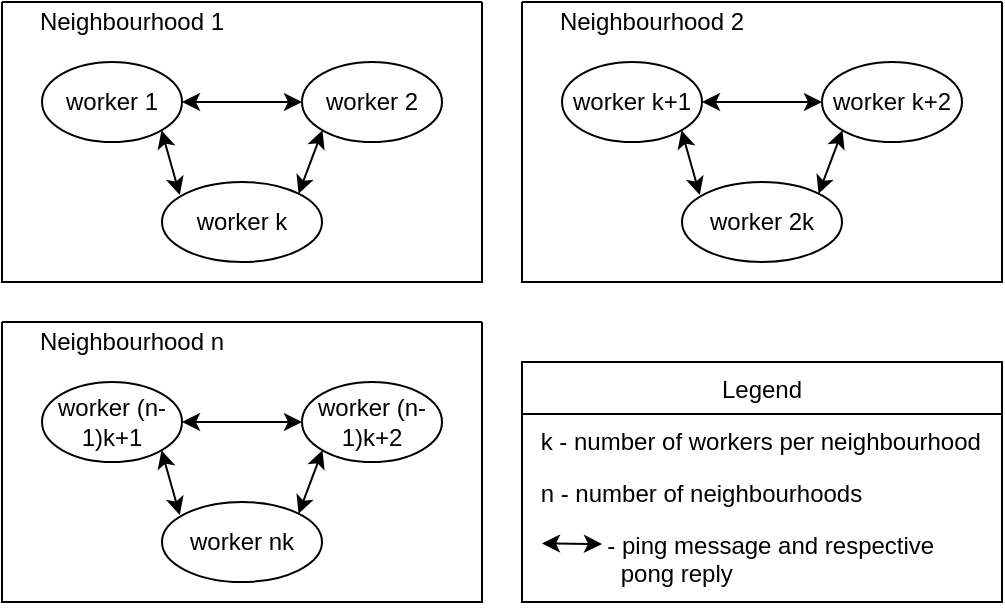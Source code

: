 <mxfile version="14.7.6" type="device"><diagram id="tzFLztSirOjDey13TB5y" name="Page-1"><mxGraphModel dx="593" dy="330" grid="1" gridSize="10" guides="1" tooltips="1" connect="1" arrows="1" fold="1" page="1" pageScale="1" pageWidth="850" pageHeight="1100" math="0" shadow="0"><root><mxCell id="0"/><mxCell id="1" parent="0"/><mxCell id="M6CLJezES87AmVAYkrMJ-2" value="" style="swimlane;startSize=0;" vertex="1" parent="1"><mxGeometry x="80" y="80" width="240" height="140" as="geometry"><mxRectangle x="320" y="200" width="50" height="40" as="alternateBounds"/></mxGeometry></mxCell><mxCell id="M6CLJezES87AmVAYkrMJ-4" value="Neighbourhood 1" style="text;html=1;strokeColor=none;fillColor=none;align=center;verticalAlign=middle;whiteSpace=wrap;rounded=0;" vertex="1" parent="M6CLJezES87AmVAYkrMJ-2"><mxGeometry width="130" height="20" as="geometry"/></mxCell><mxCell id="M6CLJezES87AmVAYkrMJ-8" value="worker 2" style="ellipse;whiteSpace=wrap;html=1;align=center;" vertex="1" parent="M6CLJezES87AmVAYkrMJ-2"><mxGeometry x="150" y="30" width="70" height="40" as="geometry"/></mxCell><mxCell id="M6CLJezES87AmVAYkrMJ-7" value="worker 1" style="ellipse;whiteSpace=wrap;html=1;align=center;" vertex="1" parent="M6CLJezES87AmVAYkrMJ-2"><mxGeometry x="20" y="30" width="70" height="40" as="geometry"/></mxCell><mxCell id="M6CLJezES87AmVAYkrMJ-6" value="worker k" style="ellipse;whiteSpace=wrap;html=1;align=center;" vertex="1" parent="M6CLJezES87AmVAYkrMJ-2"><mxGeometry x="80" y="90" width="80" height="40" as="geometry"/></mxCell><mxCell id="M6CLJezES87AmVAYkrMJ-37" value="" style="endArrow=classic;startArrow=classic;html=1;exitX=0;exitY=0.5;exitDx=0;exitDy=0;entryX=1;entryY=0.5;entryDx=0;entryDy=0;" edge="1" parent="M6CLJezES87AmVAYkrMJ-2" source="M6CLJezES87AmVAYkrMJ-8" target="M6CLJezES87AmVAYkrMJ-7"><mxGeometry width="50" height="50" relative="1" as="geometry"><mxPoint x="150" y="160" as="sourcePoint"/><mxPoint x="200" y="110" as="targetPoint"/></mxGeometry></mxCell><mxCell id="M6CLJezES87AmVAYkrMJ-38" value="" style="endArrow=classic;startArrow=classic;html=1;exitX=0;exitY=1;exitDx=0;exitDy=0;entryX=1;entryY=0;entryDx=0;entryDy=0;" edge="1" parent="M6CLJezES87AmVAYkrMJ-2" source="M6CLJezES87AmVAYkrMJ-8" target="M6CLJezES87AmVAYkrMJ-6"><mxGeometry width="50" height="50" relative="1" as="geometry"><mxPoint x="160" y="70" as="sourcePoint"/><mxPoint x="110" y="70" as="targetPoint"/></mxGeometry></mxCell><mxCell id="M6CLJezES87AmVAYkrMJ-39" value="" style="endArrow=classic;startArrow=classic;html=1;exitX=1;exitY=1;exitDx=0;exitDy=0;entryX=0.111;entryY=0.163;entryDx=0;entryDy=0;entryPerimeter=0;" edge="1" parent="M6CLJezES87AmVAYkrMJ-2" source="M6CLJezES87AmVAYkrMJ-7" target="M6CLJezES87AmVAYkrMJ-6"><mxGeometry width="50" height="50" relative="1" as="geometry"><mxPoint x="200" y="100" as="sourcePoint"/><mxPoint x="168.284" y="148.787" as="targetPoint"/></mxGeometry></mxCell><mxCell id="M6CLJezES87AmVAYkrMJ-40" value="" style="swimlane;startSize=0;" vertex="1" parent="1"><mxGeometry x="340" y="80" width="240" height="140" as="geometry"><mxRectangle x="320" y="200" width="50" height="40" as="alternateBounds"/></mxGeometry></mxCell><mxCell id="M6CLJezES87AmVAYkrMJ-41" value="Neighbourhood 2" style="text;html=1;strokeColor=none;fillColor=none;align=center;verticalAlign=middle;whiteSpace=wrap;rounded=0;" vertex="1" parent="M6CLJezES87AmVAYkrMJ-40"><mxGeometry width="130" height="20" as="geometry"/></mxCell><mxCell id="M6CLJezES87AmVAYkrMJ-42" value="worker k+2" style="ellipse;whiteSpace=wrap;html=1;align=center;" vertex="1" parent="M6CLJezES87AmVAYkrMJ-40"><mxGeometry x="150" y="30" width="70" height="40" as="geometry"/></mxCell><mxCell id="M6CLJezES87AmVAYkrMJ-43" value="worker k+1" style="ellipse;whiteSpace=wrap;html=1;align=center;" vertex="1" parent="M6CLJezES87AmVAYkrMJ-40"><mxGeometry x="20" y="30" width="70" height="40" as="geometry"/></mxCell><mxCell id="M6CLJezES87AmVAYkrMJ-44" value="worker 2k" style="ellipse;whiteSpace=wrap;html=1;align=center;" vertex="1" parent="M6CLJezES87AmVAYkrMJ-40"><mxGeometry x="80" y="90" width="80" height="40" as="geometry"/></mxCell><mxCell id="M6CLJezES87AmVAYkrMJ-45" value="" style="endArrow=classic;startArrow=classic;html=1;exitX=0;exitY=0.5;exitDx=0;exitDy=0;entryX=1;entryY=0.5;entryDx=0;entryDy=0;" edge="1" parent="M6CLJezES87AmVAYkrMJ-40" source="M6CLJezES87AmVAYkrMJ-42" target="M6CLJezES87AmVAYkrMJ-43"><mxGeometry width="50" height="50" relative="1" as="geometry"><mxPoint x="150" y="160" as="sourcePoint"/><mxPoint x="200" y="110" as="targetPoint"/></mxGeometry></mxCell><mxCell id="M6CLJezES87AmVAYkrMJ-46" value="" style="endArrow=classic;startArrow=classic;html=1;exitX=0;exitY=1;exitDx=0;exitDy=0;entryX=1;entryY=0;entryDx=0;entryDy=0;" edge="1" parent="M6CLJezES87AmVAYkrMJ-40" source="M6CLJezES87AmVAYkrMJ-42" target="M6CLJezES87AmVAYkrMJ-44"><mxGeometry width="50" height="50" relative="1" as="geometry"><mxPoint x="160" y="70" as="sourcePoint"/><mxPoint x="110" y="70" as="targetPoint"/></mxGeometry></mxCell><mxCell id="M6CLJezES87AmVAYkrMJ-47" value="" style="endArrow=classic;startArrow=classic;html=1;exitX=1;exitY=1;exitDx=0;exitDy=0;entryX=0.111;entryY=0.163;entryDx=0;entryDy=0;entryPerimeter=0;" edge="1" parent="M6CLJezES87AmVAYkrMJ-40" source="M6CLJezES87AmVAYkrMJ-43" target="M6CLJezES87AmVAYkrMJ-44"><mxGeometry width="50" height="50" relative="1" as="geometry"><mxPoint x="200" y="100" as="sourcePoint"/><mxPoint x="168.284" y="148.787" as="targetPoint"/></mxGeometry></mxCell><mxCell id="M6CLJezES87AmVAYkrMJ-48" value="" style="swimlane;startSize=0;" vertex="1" parent="1"><mxGeometry x="80" y="240" width="240" height="140" as="geometry"><mxRectangle x="320" y="200" width="50" height="40" as="alternateBounds"/></mxGeometry></mxCell><mxCell id="M6CLJezES87AmVAYkrMJ-49" value="Neighbourhood n" style="text;html=1;strokeColor=none;fillColor=none;align=center;verticalAlign=middle;whiteSpace=wrap;rounded=0;" vertex="1" parent="M6CLJezES87AmVAYkrMJ-48"><mxGeometry width="130" height="20" as="geometry"/></mxCell><mxCell id="M6CLJezES87AmVAYkrMJ-50" value="worker (n-1)k+2" style="ellipse;whiteSpace=wrap;html=1;align=center;" vertex="1" parent="M6CLJezES87AmVAYkrMJ-48"><mxGeometry x="150" y="30" width="70" height="40" as="geometry"/></mxCell><mxCell id="M6CLJezES87AmVAYkrMJ-51" value="worker (n-1)k+1" style="ellipse;whiteSpace=wrap;html=1;align=center;" vertex="1" parent="M6CLJezES87AmVAYkrMJ-48"><mxGeometry x="20" y="30" width="70" height="40" as="geometry"/></mxCell><mxCell id="M6CLJezES87AmVAYkrMJ-52" value="worker nk" style="ellipse;whiteSpace=wrap;html=1;align=center;" vertex="1" parent="M6CLJezES87AmVAYkrMJ-48"><mxGeometry x="80" y="90" width="80" height="40" as="geometry"/></mxCell><mxCell id="M6CLJezES87AmVAYkrMJ-53" value="" style="endArrow=classic;startArrow=classic;html=1;exitX=0;exitY=0.5;exitDx=0;exitDy=0;entryX=1;entryY=0.5;entryDx=0;entryDy=0;" edge="1" parent="M6CLJezES87AmVAYkrMJ-48" source="M6CLJezES87AmVAYkrMJ-50" target="M6CLJezES87AmVAYkrMJ-51"><mxGeometry width="50" height="50" relative="1" as="geometry"><mxPoint x="150" y="160" as="sourcePoint"/><mxPoint x="200" y="110" as="targetPoint"/></mxGeometry></mxCell><mxCell id="M6CLJezES87AmVAYkrMJ-54" value="" style="endArrow=classic;startArrow=classic;html=1;exitX=0;exitY=1;exitDx=0;exitDy=0;entryX=1;entryY=0;entryDx=0;entryDy=0;" edge="1" parent="M6CLJezES87AmVAYkrMJ-48" source="M6CLJezES87AmVAYkrMJ-50" target="M6CLJezES87AmVAYkrMJ-52"><mxGeometry width="50" height="50" relative="1" as="geometry"><mxPoint x="160" y="70" as="sourcePoint"/><mxPoint x="110" y="70" as="targetPoint"/></mxGeometry></mxCell><mxCell id="M6CLJezES87AmVAYkrMJ-55" value="" style="endArrow=classic;startArrow=classic;html=1;exitX=1;exitY=1;exitDx=0;exitDy=0;entryX=0.111;entryY=0.163;entryDx=0;entryDy=0;entryPerimeter=0;" edge="1" parent="M6CLJezES87AmVAYkrMJ-48" source="M6CLJezES87AmVAYkrMJ-51" target="M6CLJezES87AmVAYkrMJ-52"><mxGeometry width="50" height="50" relative="1" as="geometry"><mxPoint x="200" y="100" as="sourcePoint"/><mxPoint x="168.284" y="148.787" as="targetPoint"/></mxGeometry></mxCell><mxCell id="M6CLJezES87AmVAYkrMJ-56" value="Legend" style="swimlane;fontStyle=0;childLayout=stackLayout;horizontal=1;startSize=26;fillColor=none;horizontalStack=0;resizeParent=1;resizeParentMax=0;resizeLast=0;collapsible=1;marginBottom=0;" vertex="1" parent="1"><mxGeometry x="340" y="260" width="240" height="120" as="geometry"/></mxCell><mxCell id="M6CLJezES87AmVAYkrMJ-57" value=" k - number of workers per neighbourhood" style="text;strokeColor=none;fillColor=none;align=left;verticalAlign=top;spacingLeft=4;spacingRight=4;overflow=hidden;rotatable=0;points=[[0,0.5],[1,0.5]];portConstraint=eastwest;" vertex="1" parent="M6CLJezES87AmVAYkrMJ-56"><mxGeometry y="26" width="240" height="26" as="geometry"/></mxCell><mxCell id="M6CLJezES87AmVAYkrMJ-58" value=" n - number of neighbourhoods" style="text;strokeColor=none;fillColor=none;align=left;verticalAlign=top;spacingLeft=4;spacingRight=4;overflow=hidden;rotatable=0;points=[[0,0.5],[1,0.5]];portConstraint=eastwest;" vertex="1" parent="M6CLJezES87AmVAYkrMJ-56"><mxGeometry y="52" width="240" height="26" as="geometry"/></mxCell><mxCell id="M6CLJezES87AmVAYkrMJ-59" value="           - ping message and respective              pong reply" style="text;strokeColor=none;fillColor=none;align=left;verticalAlign=top;spacingLeft=4;spacingRight=4;overflow=hidden;rotatable=0;points=[[0,0.5],[1,0.5]];portConstraint=eastwest;whiteSpace=wrap;" vertex="1" parent="M6CLJezES87AmVAYkrMJ-56"><mxGeometry y="78" width="240" height="42" as="geometry"/></mxCell><mxCell id="M6CLJezES87AmVAYkrMJ-60" value="" style="endArrow=classic;startArrow=classic;html=1;" edge="1" parent="M6CLJezES87AmVAYkrMJ-56"><mxGeometry width="50" height="50" relative="1" as="geometry"><mxPoint x="10" y="90.71" as="sourcePoint"/><mxPoint x="40" y="91" as="targetPoint"/></mxGeometry></mxCell></root></mxGraphModel></diagram></mxfile>